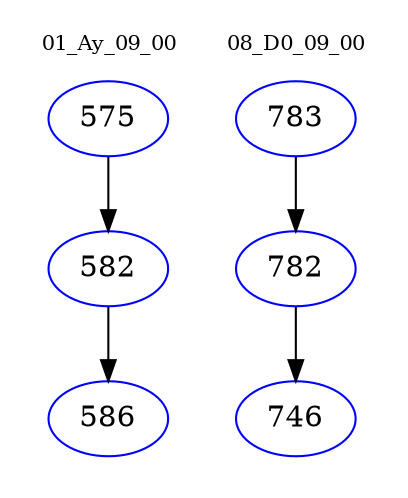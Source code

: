 digraph{
subgraph cluster_0 {
color = white
label = "01_Ay_09_00";
fontsize=10;
T0_575 [label="575", color="blue"]
T0_575 -> T0_582 [color="black"]
T0_582 [label="582", color="blue"]
T0_582 -> T0_586 [color="black"]
T0_586 [label="586", color="blue"]
}
subgraph cluster_1 {
color = white
label = "08_D0_09_00";
fontsize=10;
T1_783 [label="783", color="blue"]
T1_783 -> T1_782 [color="black"]
T1_782 [label="782", color="blue"]
T1_782 -> T1_746 [color="black"]
T1_746 [label="746", color="blue"]
}
}
